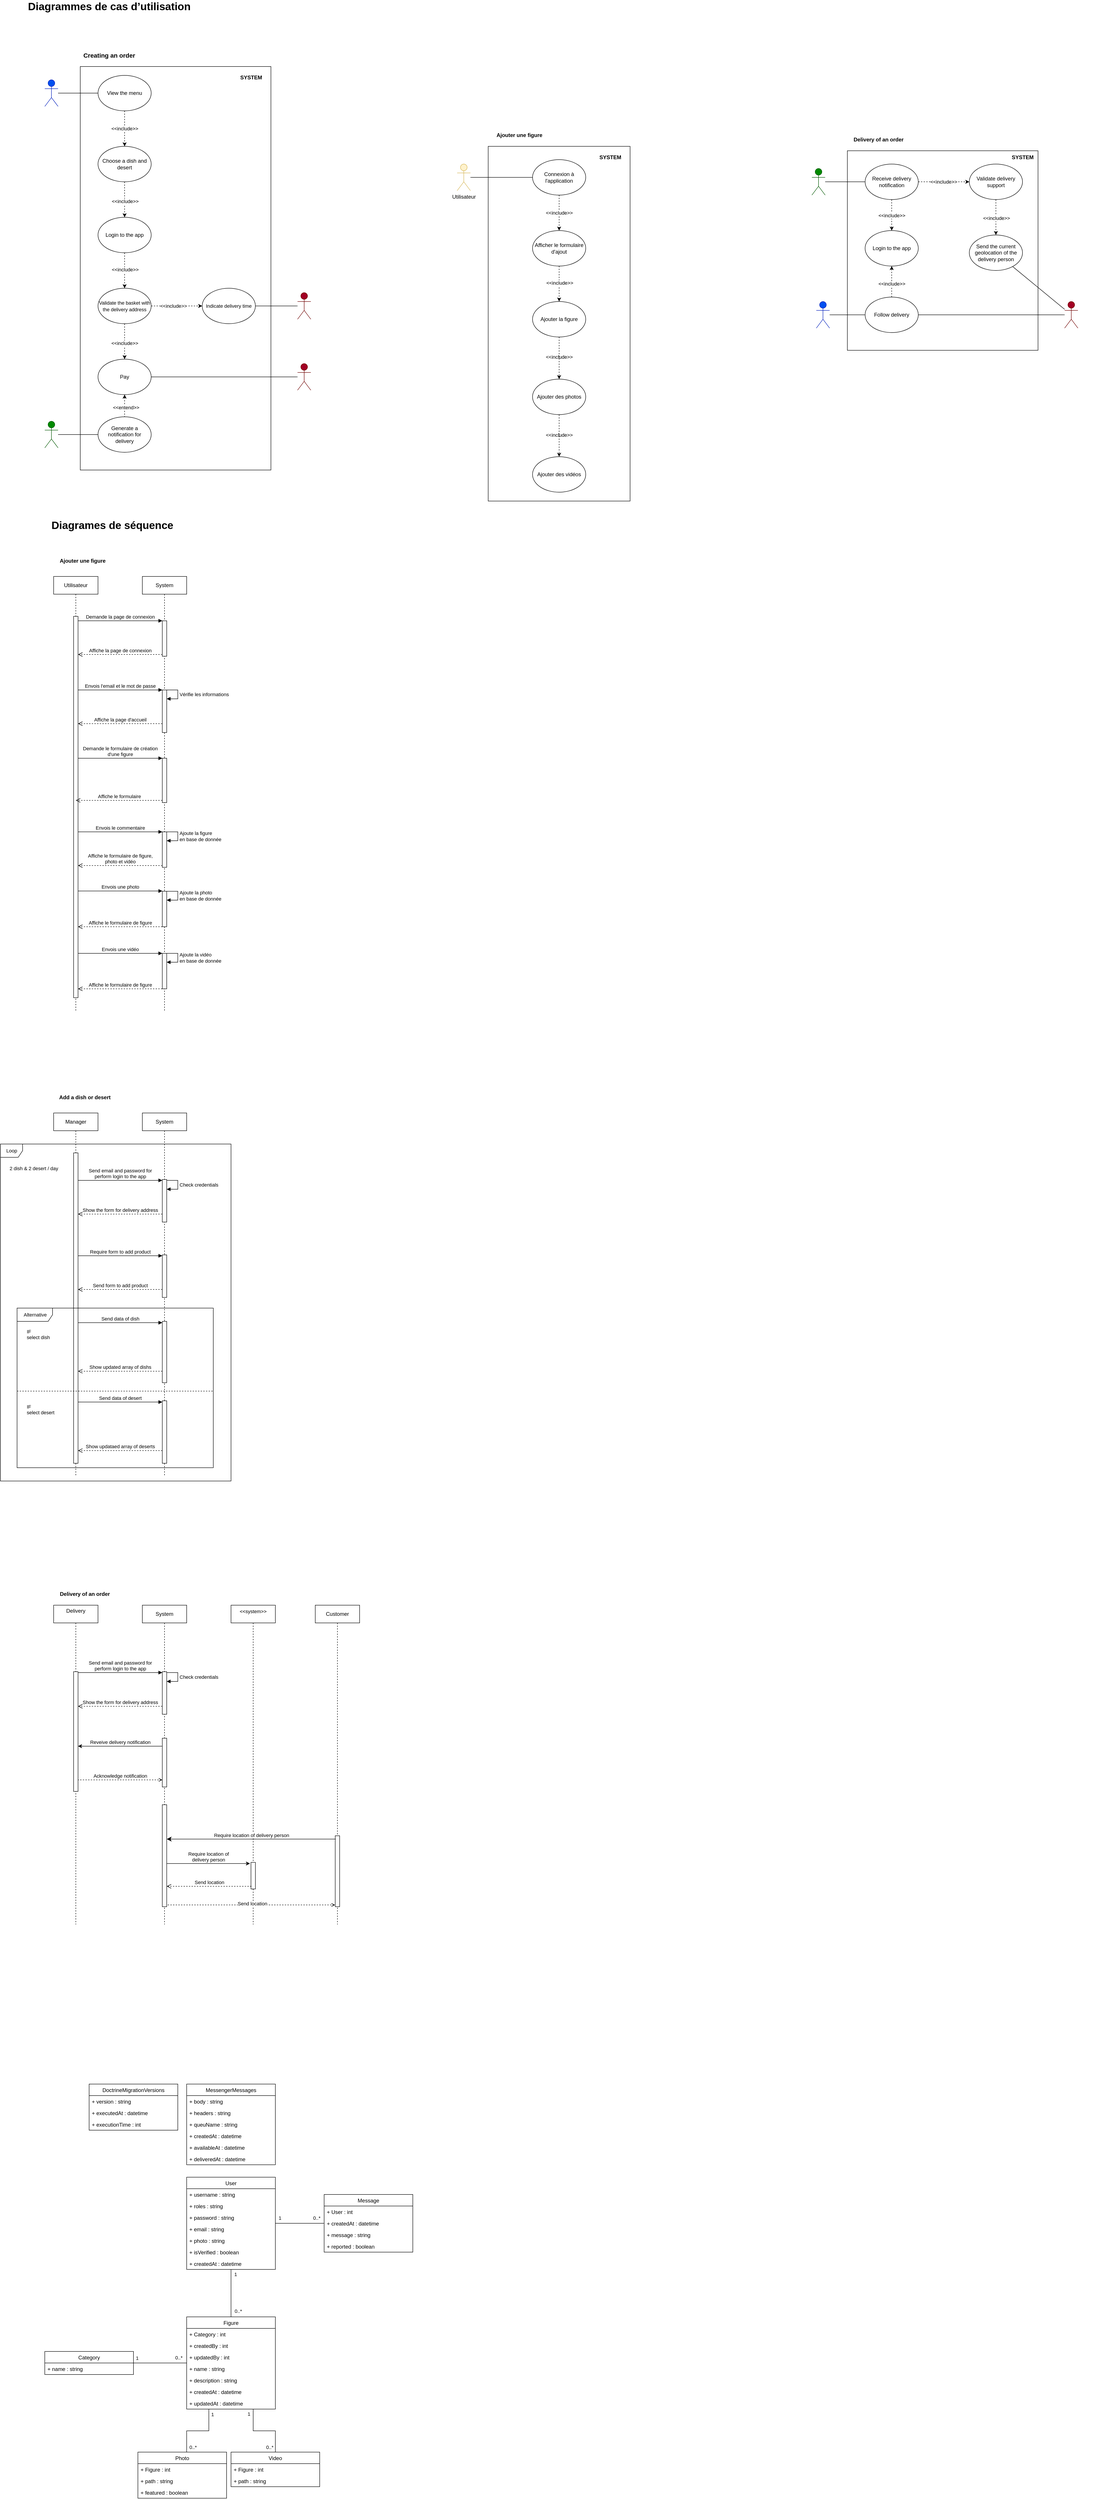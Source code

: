 <mxfile version="24.2.5" type="device">
  <diagram name="Page-1" id="bJd8FTKVX0h3mC1MRTGj">
    <mxGraphModel dx="1759" dy="1398" grid="1" gridSize="10" guides="1" tooltips="1" connect="1" arrows="1" fold="1" page="1" pageScale="1" pageWidth="827" pageHeight="1169" math="0" shadow="0">
      <root>
        <mxCell id="0" />
        <mxCell id="1" parent="0" />
        <mxCell id="SNnkozk0476fBdrd7aOH-89" value="" style="whiteSpace=wrap;html=1;" parent="1" vertex="1">
          <mxGeometry x="1870" y="400" width="430" height="450" as="geometry" />
        </mxCell>
        <mxCell id="SNnkozk0476fBdrd7aOH-65" value="" style="whiteSpace=wrap;html=1;" parent="1" vertex="1">
          <mxGeometry x="1060" y="390" width="320" height="800" as="geometry" />
        </mxCell>
        <mxCell id="SNnkozk0476fBdrd7aOH-47" value="" style="whiteSpace=wrap;html=1;" parent="1" vertex="1">
          <mxGeometry x="140" y="210" width="430" height="910" as="geometry" />
        </mxCell>
        <mxCell id="SNnkozk0476fBdrd7aOH-2" value="&lt;font style=&quot;font-size: 24px;&quot;&gt;&lt;b&gt;Diagrammes de cas d’utilisation&lt;/b&gt;&lt;/font&gt;" style="text;html=1;strokeColor=none;fillColor=none;align=center;verticalAlign=middle;whiteSpace=wrap;rounded=0;" parent="1" vertex="1">
          <mxGeometry x="12.5" y="60" width="385" height="30" as="geometry" />
        </mxCell>
        <mxCell id="SNnkozk0476fBdrd7aOH-4" value="&lt;b&gt;&lt;font style=&quot;font-size: 14px;&quot;&gt;Creating an order&lt;/font&gt;&lt;/b&gt;" style="text;html=1;align=center;verticalAlign=middle;resizable=0;points=[];autosize=1;strokeColor=none;fillColor=none;" parent="1" vertex="1">
          <mxGeometry x="135" y="170" width="140" height="30" as="geometry" />
        </mxCell>
        <mxCell id="SNnkozk0476fBdrd7aOH-7" value="&lt;b&gt;Ajouter une figure&lt;/b&gt;" style="text;html=1;align=center;verticalAlign=middle;resizable=0;points=[];autosize=1;strokeColor=none;fillColor=none;" parent="1" vertex="1">
          <mxGeometry x="1065" y="350" width="130" height="30" as="geometry" />
        </mxCell>
        <mxCell id="SNnkozk0476fBdrd7aOH-8" value="&lt;div&gt;&lt;b&gt;Delivery of an order&lt;/b&gt;&lt;/div&gt;" style="text;html=1;align=center;verticalAlign=middle;resizable=0;points=[];autosize=1;strokeColor=none;fillColor=none;" parent="1" vertex="1">
          <mxGeometry x="1870" y="360" width="140" height="30" as="geometry" />
        </mxCell>
        <mxCell id="SNnkozk0476fBdrd7aOH-18" style="rounded=0;orthogonalLoop=1;jettySize=auto;html=1;endArrow=none;endFill=0;" parent="1" source="SNnkozk0476fBdrd7aOH-12" target="SNnkozk0476fBdrd7aOH-17" edge="1">
          <mxGeometry relative="1" as="geometry" />
        </mxCell>
        <mxCell id="SNnkozk0476fBdrd7aOH-12" value="User" style="shape=umlActor;verticalLabelPosition=bottom;verticalAlign=top;html=1;fillColor=#0050ef;fontColor=#ffffff;strokeColor=#001DBC;" parent="1" vertex="1">
          <mxGeometry x="60" y="240" width="30" height="60" as="geometry" />
        </mxCell>
        <mxCell id="SNnkozk0476fBdrd7aOH-21" value="" style="edgeStyle=orthogonalEdgeStyle;rounded=0;orthogonalLoop=1;jettySize=auto;html=1;dashed=1;" parent="1" source="SNnkozk0476fBdrd7aOH-17" target="SNnkozk0476fBdrd7aOH-20" edge="1">
          <mxGeometry relative="1" as="geometry" />
        </mxCell>
        <mxCell id="SNnkozk0476fBdrd7aOH-32" value="&amp;lt;&amp;lt;include&amp;gt;&amp;gt;" style="edgeLabel;html=1;align=center;verticalAlign=middle;resizable=0;points=[];" parent="SNnkozk0476fBdrd7aOH-21" vertex="1" connectable="0">
          <mxGeometry x="0.265" y="1" relative="1" as="geometry">
            <mxPoint x="-1" y="-11" as="offset" />
          </mxGeometry>
        </mxCell>
        <mxCell id="SNnkozk0476fBdrd7aOH-17" value="View the menu" style="ellipse;whiteSpace=wrap;html=1;" parent="1" vertex="1">
          <mxGeometry x="180" y="230" width="120" height="80" as="geometry" />
        </mxCell>
        <mxCell id="SNnkozk0476fBdrd7aOH-23" value="" style="edgeStyle=orthogonalEdgeStyle;rounded=0;orthogonalLoop=1;jettySize=auto;html=1;dashed=1;" parent="1" source="SNnkozk0476fBdrd7aOH-20" target="SNnkozk0476fBdrd7aOH-22" edge="1">
          <mxGeometry relative="1" as="geometry" />
        </mxCell>
        <mxCell id="SNnkozk0476fBdrd7aOH-33" value="&amp;lt;&amp;lt;include&amp;gt;&amp;gt;" style="edgeLabel;html=1;align=center;verticalAlign=middle;resizable=0;points=[];" parent="SNnkozk0476fBdrd7aOH-23" vertex="1" connectable="0">
          <mxGeometry x="-0.149" y="1" relative="1" as="geometry">
            <mxPoint y="10" as="offset" />
          </mxGeometry>
        </mxCell>
        <mxCell id="SNnkozk0476fBdrd7aOH-20" value="Choose a dish and desert" style="ellipse;whiteSpace=wrap;html=1;" parent="1" vertex="1">
          <mxGeometry x="180" y="390" width="120" height="80" as="geometry" />
        </mxCell>
        <mxCell id="SNnkozk0476fBdrd7aOH-25" value="" style="edgeStyle=orthogonalEdgeStyle;rounded=0;orthogonalLoop=1;jettySize=auto;html=1;dashed=1;" parent="1" source="SNnkozk0476fBdrd7aOH-22" target="SNnkozk0476fBdrd7aOH-24" edge="1">
          <mxGeometry relative="1" as="geometry" />
        </mxCell>
        <mxCell id="SNnkozk0476fBdrd7aOH-34" value="&amp;lt;&amp;lt;include&amp;gt;&amp;gt;" style="edgeLabel;html=1;align=center;verticalAlign=middle;resizable=0;points=[];" parent="SNnkozk0476fBdrd7aOH-25" vertex="1" connectable="0">
          <mxGeometry x="-0.063" y="1" relative="1" as="geometry">
            <mxPoint as="offset" />
          </mxGeometry>
        </mxCell>
        <mxCell id="SNnkozk0476fBdrd7aOH-22" value="Login to the app" style="ellipse;whiteSpace=wrap;html=1;" parent="1" vertex="1">
          <mxGeometry x="180" y="550" width="120" height="80" as="geometry" />
        </mxCell>
        <mxCell id="SNnkozk0476fBdrd7aOH-27" value="" style="edgeStyle=orthogonalEdgeStyle;rounded=0;orthogonalLoop=1;jettySize=auto;html=1;dashed=1;" parent="1" source="SNnkozk0476fBdrd7aOH-24" target="SNnkozk0476fBdrd7aOH-26" edge="1">
          <mxGeometry relative="1" as="geometry" />
        </mxCell>
        <mxCell id="SNnkozk0476fBdrd7aOH-35" value="&amp;lt;&amp;lt;include&amp;gt;&amp;gt;" style="edgeLabel;html=1;align=center;verticalAlign=middle;resizable=0;points=[];" parent="SNnkozk0476fBdrd7aOH-27" vertex="1" connectable="0">
          <mxGeometry x="0.092" relative="1" as="geometry">
            <mxPoint as="offset" />
          </mxGeometry>
        </mxCell>
        <mxCell id="SNnkozk0476fBdrd7aOH-39" value="" style="rounded=0;orthogonalLoop=1;jettySize=auto;html=1;dashed=1;" parent="1" source="SNnkozk0476fBdrd7aOH-24" target="SNnkozk0476fBdrd7aOH-38" edge="1">
          <mxGeometry relative="1" as="geometry" />
        </mxCell>
        <mxCell id="SNnkozk0476fBdrd7aOH-41" value="&amp;lt;&amp;lt;include&amp;gt;&amp;gt;" style="edgeLabel;html=1;align=center;verticalAlign=middle;resizable=0;points=[];" parent="SNnkozk0476fBdrd7aOH-39" vertex="1" connectable="0">
          <mxGeometry x="0.357" relative="1" as="geometry">
            <mxPoint x="-28" as="offset" />
          </mxGeometry>
        </mxCell>
        <mxCell id="SNnkozk0476fBdrd7aOH-24" value="&lt;font style=&quot;font-size: 11px;&quot;&gt;Validate the basket with the delivery address&lt;/font&gt;" style="ellipse;whiteSpace=wrap;html=1;" parent="1" vertex="1">
          <mxGeometry x="180" y="710" width="120" height="80" as="geometry" />
        </mxCell>
        <mxCell id="SNnkozk0476fBdrd7aOH-30" value="" style="rounded=0;orthogonalLoop=1;jettySize=auto;html=1;edgeStyle=orthogonalEdgeStyle;startArrow=classic;startFill=1;endArrow=none;endFill=0;dashed=1;" parent="1" source="SNnkozk0476fBdrd7aOH-26" target="SNnkozk0476fBdrd7aOH-29" edge="1">
          <mxGeometry relative="1" as="geometry" />
        </mxCell>
        <mxCell id="SNnkozk0476fBdrd7aOH-36" value="&amp;lt;&amp;lt;entend&amp;gt;&amp;gt;" style="edgeLabel;html=1;align=center;verticalAlign=middle;resizable=0;points=[];" parent="SNnkozk0476fBdrd7aOH-30" vertex="1" connectable="0">
          <mxGeometry x="0.141" y="3" relative="1" as="geometry">
            <mxPoint as="offset" />
          </mxGeometry>
        </mxCell>
        <mxCell id="SNnkozk0476fBdrd7aOH-26" value="Pay" style="ellipse;whiteSpace=wrap;html=1;" parent="1" vertex="1">
          <mxGeometry x="180" y="870" width="120" height="80" as="geometry" />
        </mxCell>
        <mxCell id="SNnkozk0476fBdrd7aOH-28" value="Delivery&lt;br&gt;person" style="shape=umlActor;verticalLabelPosition=bottom;verticalAlign=top;html=1;fillColor=#008a00;fontColor=#ffffff;strokeColor=#005700;" parent="1" vertex="1">
          <mxGeometry x="60" y="1010" width="30" height="60" as="geometry" />
        </mxCell>
        <mxCell id="SNnkozk0476fBdrd7aOH-49" style="edgeStyle=orthogonalEdgeStyle;rounded=0;orthogonalLoop=1;jettySize=auto;html=1;startArrow=none;startFill=0;endArrow=none;endFill=0;" parent="1" source="SNnkozk0476fBdrd7aOH-29" target="SNnkozk0476fBdrd7aOH-28" edge="1">
          <mxGeometry relative="1" as="geometry" />
        </mxCell>
        <mxCell id="SNnkozk0476fBdrd7aOH-29" value="Generate a notification for delivery" style="ellipse;whiteSpace=wrap;html=1;" parent="1" vertex="1">
          <mxGeometry x="180" y="1000" width="120" height="80" as="geometry" />
        </mxCell>
        <mxCell id="SNnkozk0476fBdrd7aOH-37" value="&amp;lt;&amp;lt;system&amp;gt;&amp;gt;&lt;br&gt;&lt;div&gt;Geolocation system&lt;/div&gt;" style="shape=umlActor;verticalLabelPosition=bottom;verticalAlign=top;html=1;fillColor=#a20025;fontColor=#ffffff;strokeColor=#6F0000;" parent="1" vertex="1">
          <mxGeometry x="630" y="720" width="30" height="60" as="geometry" />
        </mxCell>
        <mxCell id="SNnkozk0476fBdrd7aOH-40" style="edgeStyle=orthogonalEdgeStyle;rounded=0;orthogonalLoop=1;jettySize=auto;html=1;endArrow=none;endFill=0;" parent="1" source="SNnkozk0476fBdrd7aOH-38" target="SNnkozk0476fBdrd7aOH-37" edge="1">
          <mxGeometry relative="1" as="geometry" />
        </mxCell>
        <mxCell id="SNnkozk0476fBdrd7aOH-38" value="&lt;font style=&quot;font-size: 11px;&quot;&gt;Indicate delivery time&lt;/font&gt;" style="ellipse;whiteSpace=wrap;html=1;" parent="1" vertex="1">
          <mxGeometry x="415" y="710" width="120" height="80" as="geometry" />
        </mxCell>
        <mxCell id="SNnkozk0476fBdrd7aOH-46" style="edgeStyle=orthogonalEdgeStyle;rounded=0;orthogonalLoop=1;jettySize=auto;html=1;endArrow=none;endFill=0;" parent="1" source="SNnkozk0476fBdrd7aOH-43" target="SNnkozk0476fBdrd7aOH-26" edge="1">
          <mxGeometry relative="1" as="geometry" />
        </mxCell>
        <mxCell id="SNnkozk0476fBdrd7aOH-43" value="&amp;lt;&amp;lt;system&amp;gt;&amp;gt;&lt;br&gt;Payment partner" style="shape=umlActor;verticalLabelPosition=bottom;verticalAlign=top;html=1;fillColor=#a20025;fontColor=#ffffff;strokeColor=#6F0000;" parent="1" vertex="1">
          <mxGeometry x="630" y="880" width="30" height="60" as="geometry" />
        </mxCell>
        <mxCell id="SNnkozk0476fBdrd7aOH-48" value="&lt;b&gt;SYSTEM&lt;/b&gt;" style="text;html=1;align=center;verticalAlign=middle;resizable=0;points=[];autosize=1;strokeColor=none;fillColor=none;" parent="1" vertex="1">
          <mxGeometry x="490" y="220" width="70" height="30" as="geometry" />
        </mxCell>
        <mxCell id="SNnkozk0476fBdrd7aOH-53" style="edgeStyle=orthogonalEdgeStyle;rounded=0;orthogonalLoop=1;jettySize=auto;html=1;endArrow=none;endFill=0;" parent="1" source="SNnkozk0476fBdrd7aOH-50" target="SNnkozk0476fBdrd7aOH-52" edge="1">
          <mxGeometry relative="1" as="geometry" />
        </mxCell>
        <mxCell id="SNnkozk0476fBdrd7aOH-50" value="Utilisateur" style="shape=umlActor;verticalLabelPosition=bottom;verticalAlign=top;html=1;fillColor=#fff2cc;strokeColor=#d6b656;" parent="1" vertex="1">
          <mxGeometry x="990" y="430" width="30" height="60" as="geometry" />
        </mxCell>
        <mxCell id="SNnkozk0476fBdrd7aOH-55" value="" style="edgeStyle=orthogonalEdgeStyle;rounded=0;orthogonalLoop=1;jettySize=auto;html=1;dashed=1;" parent="1" source="SNnkozk0476fBdrd7aOH-52" target="SNnkozk0476fBdrd7aOH-54" edge="1">
          <mxGeometry relative="1" as="geometry" />
        </mxCell>
        <mxCell id="SNnkozk0476fBdrd7aOH-56" value="&amp;lt;&amp;lt;include&amp;gt;&amp;gt;" style="edgeLabel;html=1;align=center;verticalAlign=middle;resizable=0;points=[];" parent="SNnkozk0476fBdrd7aOH-55" vertex="1" connectable="0">
          <mxGeometry x="0.345" y="-2" relative="1" as="geometry">
            <mxPoint x="2" y="-14" as="offset" />
          </mxGeometry>
        </mxCell>
        <mxCell id="SNnkozk0476fBdrd7aOH-52" value="Connexion à l&#39;application" style="ellipse;whiteSpace=wrap;html=1;" parent="1" vertex="1">
          <mxGeometry x="1160" y="420" width="120" height="80" as="geometry" />
        </mxCell>
        <mxCell id="SNnkozk0476fBdrd7aOH-58" value="" style="edgeStyle=orthogonalEdgeStyle;rounded=0;orthogonalLoop=1;jettySize=auto;html=1;dashed=1;startArrow=none;startFill=0;endArrow=classic;endFill=1;" parent="1" source="SNnkozk0476fBdrd7aOH-54" target="SNnkozk0476fBdrd7aOH-57" edge="1">
          <mxGeometry relative="1" as="geometry" />
        </mxCell>
        <mxCell id="SNnkozk0476fBdrd7aOH-64" value="&amp;lt;&amp;lt;include&amp;gt;&amp;gt;" style="edgeLabel;html=1;align=center;verticalAlign=middle;resizable=0;points=[];" parent="SNnkozk0476fBdrd7aOH-58" vertex="1" connectable="0">
          <mxGeometry x="0.385" y="-2" relative="1" as="geometry">
            <mxPoint x="3" y="-18" as="offset" />
          </mxGeometry>
        </mxCell>
        <mxCell id="ssrvzAzmTKPQs7hIXx47-75" value="&amp;lt;&amp;lt;include&amp;gt;&amp;gt;" style="edgeLabel;html=1;align=center;verticalAlign=middle;resizable=0;points=[];" vertex="1" connectable="0" parent="SNnkozk0476fBdrd7aOH-58">
          <mxGeometry x="0.385" y="-2" relative="1" as="geometry">
            <mxPoint x="2" y="149" as="offset" />
          </mxGeometry>
        </mxCell>
        <mxCell id="ssrvzAzmTKPQs7hIXx47-76" value="&amp;lt;&amp;lt;include&amp;gt;&amp;gt;" style="edgeLabel;html=1;align=center;verticalAlign=middle;resizable=0;points=[];" vertex="1" connectable="0" parent="SNnkozk0476fBdrd7aOH-58">
          <mxGeometry x="0.385" y="-2" relative="1" as="geometry">
            <mxPoint x="2" y="325" as="offset" />
          </mxGeometry>
        </mxCell>
        <mxCell id="SNnkozk0476fBdrd7aOH-54" value="Afficher le formulaire&lt;br&gt;d&#39;ajout" style="ellipse;whiteSpace=wrap;html=1;" parent="1" vertex="1">
          <mxGeometry x="1160" y="580" width="120" height="80" as="geometry" />
        </mxCell>
        <mxCell id="ssrvzAzmTKPQs7hIXx47-72" style="edgeStyle=orthogonalEdgeStyle;rounded=0;orthogonalLoop=1;jettySize=auto;html=1;dashed=1;" edge="1" parent="1" source="SNnkozk0476fBdrd7aOH-57" target="ssrvzAzmTKPQs7hIXx47-71">
          <mxGeometry relative="1" as="geometry" />
        </mxCell>
        <mxCell id="SNnkozk0476fBdrd7aOH-57" value="Ajouter la figure" style="ellipse;whiteSpace=wrap;html=1;" parent="1" vertex="1">
          <mxGeometry x="1160" y="740" width="120" height="80" as="geometry" />
        </mxCell>
        <mxCell id="SNnkozk0476fBdrd7aOH-66" value="&lt;b&gt;SYSTEM&lt;/b&gt;" style="text;html=1;align=center;verticalAlign=middle;resizable=0;points=[];autosize=1;strokeColor=none;fillColor=none;" parent="1" vertex="1">
          <mxGeometry x="1300" y="400" width="70" height="30" as="geometry" />
        </mxCell>
        <mxCell id="SNnkozk0476fBdrd7aOH-72" style="edgeStyle=orthogonalEdgeStyle;rounded=0;orthogonalLoop=1;jettySize=auto;html=1;endArrow=none;endFill=0;" parent="1" source="SNnkozk0476fBdrd7aOH-67" target="SNnkozk0476fBdrd7aOH-71" edge="1">
          <mxGeometry relative="1" as="geometry" />
        </mxCell>
        <mxCell id="SNnkozk0476fBdrd7aOH-67" value="Delivery&lt;br&gt;person" style="shape=umlActor;verticalLabelPosition=bottom;verticalAlign=top;html=1;fillColor=#008a00;fontColor=#ffffff;strokeColor=#005700;" parent="1" vertex="1">
          <mxGeometry x="1790" y="440" width="30" height="60" as="geometry" />
        </mxCell>
        <mxCell id="SNnkozk0476fBdrd7aOH-77" style="edgeStyle=orthogonalEdgeStyle;rounded=0;orthogonalLoop=1;jettySize=auto;html=1;endArrow=none;endFill=0;" parent="1" source="SNnkozk0476fBdrd7aOH-68" target="SNnkozk0476fBdrd7aOH-80" edge="1">
          <mxGeometry relative="1" as="geometry" />
        </mxCell>
        <mxCell id="SNnkozk0476fBdrd7aOH-68" value="Customer" style="shape=umlActor;verticalLabelPosition=bottom;verticalAlign=top;html=1;fillColor=#0050ef;fontColor=#ffffff;strokeColor=#001DBC;" parent="1" vertex="1">
          <mxGeometry x="1800" y="740" width="30" height="60" as="geometry" />
        </mxCell>
        <mxCell id="SNnkozk0476fBdrd7aOH-83" style="edgeStyle=orthogonalEdgeStyle;rounded=0;orthogonalLoop=1;jettySize=auto;html=1;endArrow=none;endFill=0;" parent="1" source="SNnkozk0476fBdrd7aOH-69" target="SNnkozk0476fBdrd7aOH-80" edge="1">
          <mxGeometry relative="1" as="geometry" />
        </mxCell>
        <mxCell id="SNnkozk0476fBdrd7aOH-87" style="rounded=0;orthogonalLoop=1;jettySize=auto;html=1;endArrow=none;endFill=0;" parent="1" source="SNnkozk0476fBdrd7aOH-69" target="SNnkozk0476fBdrd7aOH-84" edge="1">
          <mxGeometry relative="1" as="geometry" />
        </mxCell>
        <mxCell id="SNnkozk0476fBdrd7aOH-69" value="&amp;lt;&amp;lt;system&amp;gt;&amp;gt;&lt;br&gt;&lt;div&gt;Geolocation system&lt;/div&gt;" style="shape=umlActor;verticalLabelPosition=bottom;verticalAlign=top;html=1;fillColor=#a20025;fontColor=#ffffff;strokeColor=#6F0000;" parent="1" vertex="1">
          <mxGeometry x="2360" y="740" width="30" height="60" as="geometry" />
        </mxCell>
        <mxCell id="SNnkozk0476fBdrd7aOH-74" value="" style="edgeStyle=orthogonalEdgeStyle;rounded=0;orthogonalLoop=1;jettySize=auto;html=1;dashed=1;" parent="1" source="SNnkozk0476fBdrd7aOH-71" target="SNnkozk0476fBdrd7aOH-73" edge="1">
          <mxGeometry relative="1" as="geometry" />
        </mxCell>
        <mxCell id="SNnkozk0476fBdrd7aOH-75" value="&amp;lt;&amp;lt;include&amp;gt;&amp;gt;" style="edgeLabel;html=1;align=center;verticalAlign=middle;resizable=0;points=[];" parent="SNnkozk0476fBdrd7aOH-74" vertex="1" connectable="0">
          <mxGeometry x="0.26" y="1" relative="1" as="geometry">
            <mxPoint x="-16" y="1" as="offset" />
          </mxGeometry>
        </mxCell>
        <mxCell id="SNnkozk0476fBdrd7aOH-78" style="rounded=0;orthogonalLoop=1;jettySize=auto;html=1;dashed=1;" parent="1" source="SNnkozk0476fBdrd7aOH-71" target="SNnkozk0476fBdrd7aOH-76" edge="1">
          <mxGeometry relative="1" as="geometry" />
        </mxCell>
        <mxCell id="SNnkozk0476fBdrd7aOH-79" value="&amp;lt;&amp;lt;include&amp;gt;&amp;gt;" style="edgeLabel;html=1;align=center;verticalAlign=middle;resizable=0;points=[];" parent="SNnkozk0476fBdrd7aOH-78" vertex="1" connectable="0">
          <mxGeometry x="0.165" y="-3" relative="1" as="geometry">
            <mxPoint x="3" y="-5" as="offset" />
          </mxGeometry>
        </mxCell>
        <mxCell id="SNnkozk0476fBdrd7aOH-71" value="Receive delivery notification" style="ellipse;whiteSpace=wrap;html=1;" parent="1" vertex="1">
          <mxGeometry x="1910" y="430" width="120" height="80" as="geometry" />
        </mxCell>
        <mxCell id="SNnkozk0476fBdrd7aOH-85" value="" style="edgeStyle=orthogonalEdgeStyle;rounded=0;orthogonalLoop=1;jettySize=auto;html=1;dashed=1;" parent="1" source="SNnkozk0476fBdrd7aOH-73" target="SNnkozk0476fBdrd7aOH-84" edge="1">
          <mxGeometry relative="1" as="geometry" />
        </mxCell>
        <mxCell id="SNnkozk0476fBdrd7aOH-88" value="&amp;lt;&amp;lt;include&amp;gt;&amp;gt;" style="edgeLabel;html=1;align=center;verticalAlign=middle;resizable=0;points=[];" parent="SNnkozk0476fBdrd7aOH-85" vertex="1" connectable="0">
          <mxGeometry x="0.05" y="1" relative="1" as="geometry">
            <mxPoint as="offset" />
          </mxGeometry>
        </mxCell>
        <mxCell id="SNnkozk0476fBdrd7aOH-73" value="Validate delivery support" style="ellipse;whiteSpace=wrap;html=1;" parent="1" vertex="1">
          <mxGeometry x="2145" y="430" width="120" height="80" as="geometry" />
        </mxCell>
        <mxCell id="SNnkozk0476fBdrd7aOH-76" value="Login to the app" style="ellipse;whiteSpace=wrap;html=1;" parent="1" vertex="1">
          <mxGeometry x="1910" y="580" width="120" height="80" as="geometry" />
        </mxCell>
        <mxCell id="SNnkozk0476fBdrd7aOH-81" style="rounded=0;orthogonalLoop=1;jettySize=auto;html=1;dashed=1;" parent="1" source="SNnkozk0476fBdrd7aOH-80" target="SNnkozk0476fBdrd7aOH-76" edge="1">
          <mxGeometry relative="1" as="geometry" />
        </mxCell>
        <mxCell id="SNnkozk0476fBdrd7aOH-82" value="&amp;lt;&amp;lt;include&amp;gt;&amp;gt;" style="edgeLabel;html=1;align=center;verticalAlign=middle;resizable=0;points=[];" parent="SNnkozk0476fBdrd7aOH-81" vertex="1" connectable="0">
          <mxGeometry x="-0.289" y="-3" relative="1" as="geometry">
            <mxPoint x="-3" y="-5" as="offset" />
          </mxGeometry>
        </mxCell>
        <mxCell id="SNnkozk0476fBdrd7aOH-80" value="Follow delivery" style="ellipse;whiteSpace=wrap;html=1;" parent="1" vertex="1">
          <mxGeometry x="1910" y="730" width="120" height="80" as="geometry" />
        </mxCell>
        <mxCell id="SNnkozk0476fBdrd7aOH-84" value="Send the current geolocation of the delivery person" style="ellipse;whiteSpace=wrap;html=1;" parent="1" vertex="1">
          <mxGeometry x="2145" y="590" width="120" height="80" as="geometry" />
        </mxCell>
        <mxCell id="SNnkozk0476fBdrd7aOH-92" value="&lt;b&gt;SYSTEM&lt;/b&gt;" style="text;html=1;align=center;verticalAlign=middle;resizable=0;points=[];autosize=1;strokeColor=none;fillColor=none;" parent="1" vertex="1">
          <mxGeometry x="2230" y="400" width="70" height="30" as="geometry" />
        </mxCell>
        <mxCell id="SNnkozk0476fBdrd7aOH-110" value="&lt;b&gt;&lt;font style=&quot;font-size: 24px;&quot;&gt;Diagrames de séquence&lt;/font&gt;&lt;/b&gt;" style="text;html=1;strokeColor=none;fillColor=none;align=center;verticalAlign=middle;whiteSpace=wrap;rounded=0;" parent="1" vertex="1">
          <mxGeometry x="20" y="1230" width="385" height="30" as="geometry" />
        </mxCell>
        <mxCell id="M8gHz6OF7IMhwvoP7_Hq-1" value="&lt;b&gt;Ajouter une figure&lt;/b&gt;" style="text;html=1;align=center;verticalAlign=middle;resizable=0;points=[];autosize=1;strokeColor=none;fillColor=none;" parent="1" vertex="1">
          <mxGeometry x="80" y="1310" width="130" height="30" as="geometry" />
        </mxCell>
        <mxCell id="M8gHz6OF7IMhwvoP7_Hq-2" value="Utilisateur" style="shape=umlLifeline;perimeter=lifelinePerimeter;whiteSpace=wrap;html=1;container=1;collapsible=0;recursiveResize=0;outlineConnect=0;" parent="1" vertex="1">
          <mxGeometry x="80" y="1360" width="100" height="980" as="geometry" />
        </mxCell>
        <mxCell id="VpnZPA2ySDscZj6MfDkw-8" value="" style="html=1;points=[];perimeter=orthogonalPerimeter;fontSize=11;" parent="M8gHz6OF7IMhwvoP7_Hq-2" vertex="1">
          <mxGeometry x="45" y="90" width="10" height="860" as="geometry" />
        </mxCell>
        <mxCell id="M8gHz6OF7IMhwvoP7_Hq-3" value="System" style="shape=umlLifeline;perimeter=lifelinePerimeter;whiteSpace=wrap;html=1;container=1;collapsible=0;recursiveResize=0;outlineConnect=0;" parent="1" vertex="1">
          <mxGeometry x="280" y="1360" width="100" height="980" as="geometry" />
        </mxCell>
        <mxCell id="VpnZPA2ySDscZj6MfDkw-9" value="" style="html=1;points=[];perimeter=orthogonalPerimeter;fontSize=11;" parent="M8gHz6OF7IMhwvoP7_Hq-3" vertex="1">
          <mxGeometry x="45" y="100" width="10" height="80" as="geometry" />
        </mxCell>
        <mxCell id="VpnZPA2ySDscZj6MfDkw-22" value="Affiche la page d&#39;accueil" style="html=1;verticalAlign=bottom;endArrow=open;dashed=1;endSize=8;rounded=0;fontSize=11;" parent="M8gHz6OF7IMhwvoP7_Hq-3" source="VpnZPA2ySDscZj6MfDkw-27" edge="1">
          <mxGeometry relative="1" as="geometry">
            <mxPoint x="-145" y="332.0" as="targetPoint" />
            <mxPoint x="45" y="332" as="sourcePoint" />
          </mxGeometry>
        </mxCell>
        <mxCell id="VpnZPA2ySDscZj6MfDkw-23" value="Envois l&#39;email et le mot de passe" style="html=1;verticalAlign=bottom;endArrow=block;rounded=0;fontSize=11;" parent="M8gHz6OF7IMhwvoP7_Hq-3" target="VpnZPA2ySDscZj6MfDkw-27" edge="1">
          <mxGeometry relative="1" as="geometry">
            <mxPoint x="-145" y="256" as="sourcePoint" />
            <mxPoint x="45" y="256" as="targetPoint" />
          </mxGeometry>
        </mxCell>
        <mxCell id="VpnZPA2ySDscZj6MfDkw-27" value="" style="html=1;points=[];perimeter=orthogonalPerimeter;fontSize=11;" parent="M8gHz6OF7IMhwvoP7_Hq-3" vertex="1">
          <mxGeometry x="45" y="256" width="10" height="96" as="geometry" />
        </mxCell>
        <mxCell id="VpnZPA2ySDscZj6MfDkw-30" value="Vérifie les informations" style="edgeStyle=orthogonalEdgeStyle;html=1;align=left;spacingLeft=2;endArrow=block;rounded=0;fontSize=11;" parent="M8gHz6OF7IMhwvoP7_Hq-3" source="VpnZPA2ySDscZj6MfDkw-27" target="VpnZPA2ySDscZj6MfDkw-27" edge="1">
          <mxGeometry relative="1" as="geometry">
            <mxPoint x="85" y="256" as="sourcePoint" />
            <Array as="points">
              <mxPoint x="80" y="256" />
              <mxPoint x="80" y="276" />
            </Array>
            <mxPoint x="90" y="276.0" as="targetPoint" />
          </mxGeometry>
        </mxCell>
        <mxCell id="VpnZPA2ySDscZj6MfDkw-32" value="Demande le formulaire de création&lt;br&gt;d&#39;une figure" style="html=1;verticalAlign=bottom;endArrow=block;entryX=0;entryY=0;rounded=0;fontSize=11;" parent="M8gHz6OF7IMhwvoP7_Hq-3" target="VpnZPA2ySDscZj6MfDkw-33" edge="1">
          <mxGeometry relative="1" as="geometry">
            <mxPoint x="-145" y="410" as="sourcePoint" />
          </mxGeometry>
        </mxCell>
        <mxCell id="VpnZPA2ySDscZj6MfDkw-33" value="" style="html=1;points=[];perimeter=orthogonalPerimeter;fontSize=11;" parent="M8gHz6OF7IMhwvoP7_Hq-3" vertex="1">
          <mxGeometry x="45" y="410" width="10" height="100" as="geometry" />
        </mxCell>
        <mxCell id="VpnZPA2ySDscZj6MfDkw-100" value="Envois le commentaire" style="html=1;verticalAlign=bottom;endArrow=block;entryX=0;entryY=0;rounded=0;fontSize=11;" parent="M8gHz6OF7IMhwvoP7_Hq-3" target="VpnZPA2ySDscZj6MfDkw-102" edge="1">
          <mxGeometry relative="1" as="geometry">
            <mxPoint x="-145" y="576" as="sourcePoint" />
            <mxPoint as="offset" />
          </mxGeometry>
        </mxCell>
        <mxCell id="VpnZPA2ySDscZj6MfDkw-101" value="Affiche le formulaire de figure,&lt;br&gt;photo et vidéo" style="html=1;verticalAlign=bottom;endArrow=open;dashed=1;endSize=8;exitX=0;exitY=0.95;rounded=0;fontSize=11;" parent="M8gHz6OF7IMhwvoP7_Hq-3" source="VpnZPA2ySDscZj6MfDkw-102" edge="1">
          <mxGeometry x="-0.002" relative="1" as="geometry">
            <mxPoint x="-145" y="652.0" as="targetPoint" />
            <mxPoint as="offset" />
          </mxGeometry>
        </mxCell>
        <mxCell id="VpnZPA2ySDscZj6MfDkw-102" value="" style="html=1;points=[];perimeter=orthogonalPerimeter;fontSize=11;" parent="M8gHz6OF7IMhwvoP7_Hq-3" vertex="1">
          <mxGeometry x="45" y="576" width="10" height="80" as="geometry" />
        </mxCell>
        <mxCell id="1b7SHwQjB-a3HSirxQ3R-4" value="Ajoute la figure&lt;br&gt;en base de donnée" style="edgeStyle=orthogonalEdgeStyle;html=1;align=left;spacingLeft=2;endArrow=block;rounded=0;fontSize=11;" parent="M8gHz6OF7IMhwvoP7_Hq-3" edge="1">
          <mxGeometry relative="1" as="geometry">
            <mxPoint x="55" y="576" as="sourcePoint" />
            <Array as="points">
              <mxPoint x="80" y="576" />
              <mxPoint x="80" y="596" />
            </Array>
            <mxPoint x="55" y="596" as="targetPoint" />
          </mxGeometry>
        </mxCell>
        <mxCell id="ssrvzAzmTKPQs7hIXx47-77" value="" style="html=1;points=[];perimeter=orthogonalPerimeter;fontSize=11;" vertex="1" parent="M8gHz6OF7IMhwvoP7_Hq-3">
          <mxGeometry x="45" y="710" width="10" height="80" as="geometry" />
        </mxCell>
        <mxCell id="ssrvzAzmTKPQs7hIXx47-78" value="Ajoute la photo&lt;br&gt;en base de donnée" style="edgeStyle=orthogonalEdgeStyle;html=1;align=left;spacingLeft=2;endArrow=block;rounded=0;fontSize=11;" edge="1" parent="M8gHz6OF7IMhwvoP7_Hq-3">
          <mxGeometry relative="1" as="geometry">
            <mxPoint x="55" y="710" as="sourcePoint" />
            <Array as="points">
              <mxPoint x="80" y="710" />
              <mxPoint x="80" y="730" />
            </Array>
            <mxPoint x="55" y="730" as="targetPoint" />
          </mxGeometry>
        </mxCell>
        <mxCell id="ssrvzAzmTKPQs7hIXx47-83" value="" style="html=1;points=[];perimeter=orthogonalPerimeter;fontSize=11;" vertex="1" parent="M8gHz6OF7IMhwvoP7_Hq-3">
          <mxGeometry x="45" y="850" width="10" height="80" as="geometry" />
        </mxCell>
        <mxCell id="ssrvzAzmTKPQs7hIXx47-84" value="Ajoute la vidéo&lt;br&gt;en base de donnée" style="edgeStyle=orthogonalEdgeStyle;html=1;align=left;spacingLeft=2;endArrow=block;rounded=0;fontSize=11;" edge="1" parent="M8gHz6OF7IMhwvoP7_Hq-3">
          <mxGeometry relative="1" as="geometry">
            <mxPoint x="55" y="850" as="sourcePoint" />
            <Array as="points">
              <mxPoint x="80" y="850" />
              <mxPoint x="80" y="870" />
            </Array>
            <mxPoint x="55" y="870" as="targetPoint" />
          </mxGeometry>
        </mxCell>
        <mxCell id="VpnZPA2ySDscZj6MfDkw-10" value="Demande la page de connexion" style="html=1;verticalAlign=bottom;endArrow=block;entryX=0;entryY=0;rounded=0;fontSize=11;" parent="1" source="VpnZPA2ySDscZj6MfDkw-8" target="VpnZPA2ySDscZj6MfDkw-9" edge="1">
          <mxGeometry relative="1" as="geometry">
            <mxPoint x="230" y="1480" as="sourcePoint" />
          </mxGeometry>
        </mxCell>
        <mxCell id="VpnZPA2ySDscZj6MfDkw-11" value="Affiche la page de connexion" style="html=1;verticalAlign=bottom;endArrow=open;dashed=1;endSize=8;exitX=0;exitY=0.95;rounded=0;fontSize=11;" parent="1" source="VpnZPA2ySDscZj6MfDkw-9" target="VpnZPA2ySDscZj6MfDkw-8" edge="1">
          <mxGeometry relative="1" as="geometry">
            <mxPoint x="230" y="1556" as="targetPoint" />
          </mxGeometry>
        </mxCell>
        <mxCell id="VpnZPA2ySDscZj6MfDkw-31" value="Affiche le formulaire" style="html=1;verticalAlign=bottom;endArrow=open;dashed=1;endSize=8;exitX=0;exitY=0.95;rounded=0;fontSize=11;" parent="1" source="VpnZPA2ySDscZj6MfDkw-33" target="M8gHz6OF7IMhwvoP7_Hq-2" edge="1">
          <mxGeometry x="0.002" relative="1" as="geometry">
            <mxPoint x="135" y="1922.0" as="targetPoint" />
            <mxPoint as="offset" />
          </mxGeometry>
        </mxCell>
        <mxCell id="VpnZPA2ySDscZj6MfDkw-115" value="&lt;b&gt;Add a dish or desert&lt;/b&gt;" style="text;html=1;align=center;verticalAlign=middle;resizable=0;points=[];autosize=1;strokeColor=none;fillColor=none;" parent="1" vertex="1">
          <mxGeometry x="80" y="2520" width="140" height="30" as="geometry" />
        </mxCell>
        <mxCell id="VpnZPA2ySDscZj6MfDkw-117" value="Manager" style="shape=umlLifeline;perimeter=lifelinePerimeter;whiteSpace=wrap;html=1;container=1;collapsible=0;recursiveResize=0;outlineConnect=0;" parent="1" vertex="1">
          <mxGeometry x="80" y="2570" width="100" height="820" as="geometry" />
        </mxCell>
        <mxCell id="VpnZPA2ySDscZj6MfDkw-118" value="" style="html=1;points=[];perimeter=orthogonalPerimeter;fontSize=11;" parent="VpnZPA2ySDscZj6MfDkw-117" vertex="1">
          <mxGeometry x="45" y="90" width="10" height="700" as="geometry" />
        </mxCell>
        <mxCell id="VpnZPA2ySDscZj6MfDkw-119" value="System" style="shape=umlLifeline;perimeter=lifelinePerimeter;whiteSpace=wrap;html=1;container=1;collapsible=0;recursiveResize=0;outlineConnect=0;" parent="1" vertex="1">
          <mxGeometry x="280" y="2570" width="100" height="820" as="geometry" />
        </mxCell>
        <mxCell id="VpnZPA2ySDscZj6MfDkw-124" value="Show the form for delivery address" style="html=1;verticalAlign=bottom;endArrow=open;dashed=1;endSize=8;rounded=0;fontSize=11;" parent="VpnZPA2ySDscZj6MfDkw-119" source="VpnZPA2ySDscZj6MfDkw-126" edge="1">
          <mxGeometry relative="1" as="geometry">
            <mxPoint x="-145" y="228.0" as="targetPoint" />
            <mxPoint x="45" y="228" as="sourcePoint" />
          </mxGeometry>
        </mxCell>
        <mxCell id="VpnZPA2ySDscZj6MfDkw-125" value="Send email and password for&lt;br&gt;perform login to the app" style="html=1;verticalAlign=bottom;endArrow=block;rounded=0;fontSize=11;" parent="VpnZPA2ySDscZj6MfDkw-119" target="VpnZPA2ySDscZj6MfDkw-126" edge="1">
          <mxGeometry relative="1" as="geometry">
            <mxPoint x="-145" y="152" as="sourcePoint" />
            <mxPoint x="45" y="152" as="targetPoint" />
          </mxGeometry>
        </mxCell>
        <mxCell id="VpnZPA2ySDscZj6MfDkw-126" value="" style="html=1;points=[];perimeter=orthogonalPerimeter;fontSize=11;" parent="VpnZPA2ySDscZj6MfDkw-119" vertex="1">
          <mxGeometry x="45" y="150" width="10" height="96" as="geometry" />
        </mxCell>
        <mxCell id="VpnZPA2ySDscZj6MfDkw-127" value="Check credentials" style="edgeStyle=orthogonalEdgeStyle;html=1;align=left;spacingLeft=2;endArrow=block;rounded=0;fontSize=11;" parent="VpnZPA2ySDscZj6MfDkw-119" source="VpnZPA2ySDscZj6MfDkw-126" target="VpnZPA2ySDscZj6MfDkw-126" edge="1">
          <mxGeometry relative="1" as="geometry">
            <mxPoint x="85" y="152" as="sourcePoint" />
            <Array as="points">
              <mxPoint x="80" y="152" />
              <mxPoint x="80" y="172" />
            </Array>
            <mxPoint x="90" y="172.0" as="targetPoint" />
          </mxGeometry>
        </mxCell>
        <mxCell id="VpnZPA2ySDscZj6MfDkw-144" value="Send form to add product" style="html=1;verticalAlign=bottom;endArrow=open;dashed=1;endSize=8;rounded=0;fontSize=11;" parent="VpnZPA2ySDscZj6MfDkw-119" source="VpnZPA2ySDscZj6MfDkw-146" edge="1">
          <mxGeometry relative="1" as="geometry">
            <mxPoint x="-145" y="398.0" as="targetPoint" />
            <mxPoint x="-235" y="-2172" as="sourcePoint" />
          </mxGeometry>
        </mxCell>
        <mxCell id="VpnZPA2ySDscZj6MfDkw-145" value="Require form to add product" style="html=1;verticalAlign=bottom;endArrow=block;rounded=0;fontSize=11;" parent="VpnZPA2ySDscZj6MfDkw-119" target="VpnZPA2ySDscZj6MfDkw-146" edge="1">
          <mxGeometry relative="1" as="geometry">
            <mxPoint x="-145" y="322" as="sourcePoint" />
            <mxPoint x="-235" y="-2248" as="targetPoint" />
          </mxGeometry>
        </mxCell>
        <mxCell id="VpnZPA2ySDscZj6MfDkw-146" value="" style="html=1;points=[];perimeter=orthogonalPerimeter;fontSize=11;" parent="VpnZPA2ySDscZj6MfDkw-119" vertex="1">
          <mxGeometry x="45" y="320" width="10" height="96" as="geometry" />
        </mxCell>
        <mxCell id="VpnZPA2ySDscZj6MfDkw-147" value="Loop" style="shape=umlFrame;tabPosition=left;html=1;boundedLbl=1;labelInHeader=1;width=50;height=30;fontSize=11;" parent="1" vertex="1">
          <mxGeometry x="-40" y="2640" width="520" height="760" as="geometry" />
        </mxCell>
        <mxCell id="VpnZPA2ySDscZj6MfDkw-149" value="Alternative" style="shape=umlFrame;tabWidth=110;tabHeight=30;tabPosition=left;html=1;boundedLbl=1;labelInHeader=1;width=80;height=30;fontSize=11;" parent="1" vertex="1">
          <mxGeometry x="-2.5" y="3010" width="442.5" height="360" as="geometry" />
        </mxCell>
        <mxCell id="VpnZPA2ySDscZj6MfDkw-150" value="IF&#xa;select dish" style="text;fontSize=11;" parent="VpnZPA2ySDscZj6MfDkw-149" vertex="1">
          <mxGeometry width="100" height="20" relative="1" as="geometry">
            <mxPoint x="20" y="40" as="offset" />
          </mxGeometry>
        </mxCell>
        <mxCell id="VpnZPA2ySDscZj6MfDkw-151" value="IF&#xa;select desert" style="line;strokeWidth=1;dashed=1;labelPosition=center;verticalLabelPosition=bottom;align=left;verticalAlign=top;spacingLeft=20;spacingTop=15;fontSize=11;" parent="VpnZPA2ySDscZj6MfDkw-149" vertex="1">
          <mxGeometry y="180" width="442.5" height="14.4" as="geometry" />
        </mxCell>
        <mxCell id="VpnZPA2ySDscZj6MfDkw-155" value="Show updated array of dishs" style="html=1;verticalAlign=bottom;endArrow=open;dashed=1;endSize=8;rounded=0;fontSize=11;" parent="VpnZPA2ySDscZj6MfDkw-149" source="VpnZPA2ySDscZj6MfDkw-157" edge="1">
          <mxGeometry relative="1" as="geometry">
            <mxPoint x="137.5" y="142.319" as="targetPoint" />
            <mxPoint x="-232.5" y="-7259.281" as="sourcePoint" />
          </mxGeometry>
        </mxCell>
        <mxCell id="VpnZPA2ySDscZj6MfDkw-156" value="Send data of dish" style="html=1;verticalAlign=bottom;endArrow=block;rounded=0;fontSize=11;" parent="VpnZPA2ySDscZj6MfDkw-149" target="VpnZPA2ySDscZj6MfDkw-157" edge="1">
          <mxGeometry relative="1" as="geometry">
            <mxPoint x="137.5" y="32.879" as="sourcePoint" />
            <mxPoint x="-232.5" y="-7368.721" as="targetPoint" />
          </mxGeometry>
        </mxCell>
        <mxCell id="VpnZPA2ySDscZj6MfDkw-157" value="" style="html=1;points=[];perimeter=orthogonalPerimeter;fontSize=11;" parent="VpnZPA2ySDscZj6MfDkw-149" vertex="1">
          <mxGeometry x="327.5" y="29.999" width="10" height="138.24" as="geometry" />
        </mxCell>
        <mxCell id="VpnZPA2ySDscZj6MfDkw-158" value="Show updataed array of deserts" style="html=1;verticalAlign=bottom;endArrow=open;dashed=1;endSize=8;rounded=0;fontSize=11;" parent="VpnZPA2ySDscZj6MfDkw-149" source="VpnZPA2ySDscZj6MfDkw-160" edge="1">
          <mxGeometry relative="1" as="geometry">
            <mxPoint x="137.5" y="321.352" as="targetPoint" />
            <mxPoint x="-230" y="-11414.648" as="sourcePoint" />
          </mxGeometry>
        </mxCell>
        <mxCell id="VpnZPA2ySDscZj6MfDkw-159" value="Send data of desert" style="html=1;verticalAlign=bottom;endArrow=block;rounded=0;fontSize=11;" parent="VpnZPA2ySDscZj6MfDkw-149" target="VpnZPA2ySDscZj6MfDkw-160" edge="1">
          <mxGeometry relative="1" as="geometry">
            <mxPoint x="137.5" y="211.912" as="sourcePoint" />
            <mxPoint x="-230" y="-11524.088" as="targetPoint" />
          </mxGeometry>
        </mxCell>
        <mxCell id="VpnZPA2ySDscZj6MfDkw-160" value="" style="html=1;points=[];perimeter=orthogonalPerimeter;fontSize=11;" parent="VpnZPA2ySDscZj6MfDkw-149" vertex="1">
          <mxGeometry x="327.5" y="209.03" width="10" height="140.97" as="geometry" />
        </mxCell>
        <mxCell id="VpnZPA2ySDscZj6MfDkw-161" value="2 dish &amp;amp; 2 desert / day" style="text;html=1;align=center;verticalAlign=middle;resizable=0;points=[];autosize=1;strokeColor=none;fillColor=none;fontSize=11;" parent="1" vertex="1">
          <mxGeometry x="-30" y="2680" width="130" height="30" as="geometry" />
        </mxCell>
        <mxCell id="VpnZPA2ySDscZj6MfDkw-163" value="&lt;div&gt;&lt;b&gt;Delivery of an order&lt;/b&gt;&lt;/div&gt;" style="text;html=1;align=center;verticalAlign=middle;resizable=0;points=[];autosize=1;strokeColor=none;fillColor=none;" parent="1" vertex="1">
          <mxGeometry x="80" y="3640" width="140" height="30" as="geometry" />
        </mxCell>
        <mxCell id="VpnZPA2ySDscZj6MfDkw-164" value="Delivery&lt;br style=&quot;color: rgb(255, 255, 255);&quot;&gt;&lt;span style=&quot;color: rgb(255, 255, 255);&quot;&gt;person&lt;/span&gt;" style="shape=umlLifeline;perimeter=lifelinePerimeter;whiteSpace=wrap;html=1;container=1;collapsible=0;recursiveResize=0;outlineConnect=0;" parent="1" vertex="1">
          <mxGeometry x="80" y="3680" width="100" height="720" as="geometry" />
        </mxCell>
        <mxCell id="VpnZPA2ySDscZj6MfDkw-174" value="" style="html=1;points=[];perimeter=orthogonalPerimeter;fontSize=11;" parent="VpnZPA2ySDscZj6MfDkw-164" vertex="1">
          <mxGeometry x="45" y="150" width="10" height="270" as="geometry" />
        </mxCell>
        <mxCell id="VpnZPA2ySDscZj6MfDkw-166" value="System" style="shape=umlLifeline;perimeter=lifelinePerimeter;whiteSpace=wrap;html=1;container=1;collapsible=0;recursiveResize=0;outlineConnect=0;" parent="1" vertex="1">
          <mxGeometry x="280" y="3680" width="100" height="720" as="geometry" />
        </mxCell>
        <mxCell id="VpnZPA2ySDscZj6MfDkw-167" value="Show the form for delivery address" style="html=1;verticalAlign=bottom;endArrow=open;dashed=1;endSize=8;rounded=0;fontSize=11;" parent="VpnZPA2ySDscZj6MfDkw-166" source="VpnZPA2ySDscZj6MfDkw-169" edge="1">
          <mxGeometry relative="1" as="geometry">
            <mxPoint x="-145" y="228.0" as="targetPoint" />
            <mxPoint x="45" y="228" as="sourcePoint" />
          </mxGeometry>
        </mxCell>
        <mxCell id="VpnZPA2ySDscZj6MfDkw-168" value="Send email and password for&lt;br&gt;perform login to the app" style="html=1;verticalAlign=bottom;endArrow=block;rounded=0;fontSize=11;" parent="VpnZPA2ySDscZj6MfDkw-166" target="VpnZPA2ySDscZj6MfDkw-169" edge="1">
          <mxGeometry relative="1" as="geometry">
            <mxPoint x="-145" y="152" as="sourcePoint" />
            <mxPoint x="45" y="152" as="targetPoint" />
          </mxGeometry>
        </mxCell>
        <mxCell id="VpnZPA2ySDscZj6MfDkw-169" value="" style="html=1;points=[];perimeter=orthogonalPerimeter;fontSize=11;" parent="VpnZPA2ySDscZj6MfDkw-166" vertex="1">
          <mxGeometry x="45" y="150" width="10" height="96" as="geometry" />
        </mxCell>
        <mxCell id="VpnZPA2ySDscZj6MfDkw-170" value="Check credentials" style="edgeStyle=orthogonalEdgeStyle;html=1;align=left;spacingLeft=2;endArrow=block;rounded=0;fontSize=11;" parent="VpnZPA2ySDscZj6MfDkw-166" source="VpnZPA2ySDscZj6MfDkw-169" target="VpnZPA2ySDscZj6MfDkw-169" edge="1">
          <mxGeometry relative="1" as="geometry">
            <mxPoint x="85" y="152" as="sourcePoint" />
            <Array as="points">
              <mxPoint x="80" y="152" />
              <mxPoint x="80" y="172" />
            </Array>
            <mxPoint x="90" y="172.0" as="targetPoint" />
          </mxGeometry>
        </mxCell>
        <mxCell id="VpnZPA2ySDscZj6MfDkw-178" value="Acknowledge&amp;nbsp;notification" style="html=1;verticalAlign=bottom;endArrow=none;dashed=1;endSize=8;rounded=0;fontSize=11;startArrow=open;startFill=0;endFill=0;" parent="VpnZPA2ySDscZj6MfDkw-166" edge="1">
          <mxGeometry relative="1" as="geometry">
            <mxPoint x="-145" y="394" as="targetPoint" />
            <mxPoint x="45" y="394" as="sourcePoint" />
          </mxGeometry>
        </mxCell>
        <mxCell id="VpnZPA2ySDscZj6MfDkw-179" value="Reveive delivery notification" style="html=1;verticalAlign=bottom;endArrow=none;rounded=0;fontSize=11;startArrow=classic;startFill=1;endFill=0;" parent="VpnZPA2ySDscZj6MfDkw-166" edge="1">
          <mxGeometry relative="1" as="geometry">
            <mxPoint x="-145" y="318" as="sourcePoint" />
            <mxPoint x="45" y="318" as="targetPoint" />
          </mxGeometry>
        </mxCell>
        <mxCell id="VpnZPA2ySDscZj6MfDkw-197" value="" style="html=1;points=[];perimeter=orthogonalPerimeter;fontSize=11;" parent="VpnZPA2ySDscZj6MfDkw-166" vertex="1">
          <mxGeometry x="45" y="300" width="10" height="110" as="geometry" />
        </mxCell>
        <mxCell id="VpnZPA2ySDscZj6MfDkw-198" value="" style="html=1;points=[];perimeter=orthogonalPerimeter;fontSize=11;" parent="VpnZPA2ySDscZj6MfDkw-166" vertex="1">
          <mxGeometry x="45" y="450" width="10" height="230" as="geometry" />
        </mxCell>
        <mxCell id="VpnZPA2ySDscZj6MfDkw-181" value="&lt;font style=&quot;font-size: 11px;&quot;&gt;&amp;lt;&amp;lt;system&amp;gt;&amp;gt;&lt;br style=&quot;color: rgb(255, 255, 255);&quot;&gt;&lt;/font&gt;&lt;div style=&quot;color: rgb(255, 255, 255); font-size: 11px;&quot;&gt;&lt;font style=&quot;font-size: 11px;&quot;&gt;Geolocation system&lt;/font&gt;&lt;/div&gt;" style="shape=umlLifeline;perimeter=lifelinePerimeter;whiteSpace=wrap;html=1;container=1;collapsible=0;recursiveResize=0;outlineConnect=0;" parent="1" vertex="1">
          <mxGeometry x="480" y="3680" width="100" height="720" as="geometry" />
        </mxCell>
        <mxCell id="VpnZPA2ySDscZj6MfDkw-191" value="" style="html=1;points=[];perimeter=orthogonalPerimeter;fontSize=11;" parent="VpnZPA2ySDscZj6MfDkw-181" vertex="1">
          <mxGeometry x="45" y="580" width="10" height="60" as="geometry" />
        </mxCell>
        <mxCell id="VpnZPA2ySDscZj6MfDkw-189" value="Require location of&lt;br&gt;delivery person" style="html=1;verticalAlign=bottom;endArrow=classic;rounded=0;fontSize=11;startArrow=none;startFill=0;endFill=1;entryX=-0.233;entryY=0.044;entryDx=0;entryDy=0;entryPerimeter=0;" parent="VpnZPA2ySDscZj6MfDkw-181" target="VpnZPA2ySDscZj6MfDkw-191" edge="1">
          <mxGeometry relative="1" as="geometry">
            <mxPoint x="-145" y="582.64" as="sourcePoint" />
            <mxPoint x="-515" y="-6835" as="targetPoint" />
          </mxGeometry>
        </mxCell>
        <mxCell id="VpnZPA2ySDscZj6MfDkw-190" value="Send location" style="html=1;verticalAlign=bottom;endArrow=open;dashed=1;endSize=8;rounded=0;fontSize=11;startArrow=none;startFill=0;endFill=0;exitX=0.1;exitY=0.9;exitDx=0;exitDy=0;exitPerimeter=0;" parent="VpnZPA2ySDscZj6MfDkw-181" source="VpnZPA2ySDscZj6MfDkw-191" edge="1">
          <mxGeometry relative="1" as="geometry">
            <mxPoint x="-145" y="634" as="targetPoint" />
            <mxPoint x="-515" y="-6759" as="sourcePoint" />
          </mxGeometry>
        </mxCell>
        <mxCell id="VpnZPA2ySDscZj6MfDkw-183" value="Customer" style="shape=umlLifeline;perimeter=lifelinePerimeter;whiteSpace=wrap;html=1;container=1;collapsible=0;recursiveResize=0;outlineConnect=0;" parent="1" vertex="1">
          <mxGeometry x="670" y="3680" width="100" height="720" as="geometry" />
        </mxCell>
        <mxCell id="VpnZPA2ySDscZj6MfDkw-193" value="" style="html=1;points=[];perimeter=orthogonalPerimeter;fontSize=11;" parent="VpnZPA2ySDscZj6MfDkw-183" vertex="1">
          <mxGeometry x="45" y="520" width="10" height="160" as="geometry" />
        </mxCell>
        <mxCell id="VpnZPA2ySDscZj6MfDkw-194" value="Require location of delivery person" style="html=1;verticalAlign=bottom;startArrow=classic;endArrow=none;startSize=8;rounded=0;fontSize=11;startFill=1;endFill=0;entryX=0.1;entryY=0.047;entryDx=0;entryDy=0;entryPerimeter=0;" parent="1" source="VpnZPA2ySDscZj6MfDkw-198" target="VpnZPA2ySDscZj6MfDkw-193" edge="1">
          <mxGeometry relative="1" as="geometry">
            <mxPoint x="325" y="4130" as="sourcePoint" />
          </mxGeometry>
        </mxCell>
        <mxCell id="VpnZPA2ySDscZj6MfDkw-195" value="" style="html=1;verticalAlign=bottom;endArrow=none;dashed=1;endSize=8;rounded=0;fontSize=11;startArrow=open;startFill=0;endFill=0;exitX=-0.05;exitY=0.975;exitDx=0;exitDy=0;exitPerimeter=0;" parent="1" source="VpnZPA2ySDscZj6MfDkw-193" target="VpnZPA2ySDscZj6MfDkw-198" edge="1">
          <mxGeometry relative="1" as="geometry">
            <mxPoint x="700" y="4350" as="sourcePoint" />
            <mxPoint x="620" y="4460" as="targetPoint" />
          </mxGeometry>
        </mxCell>
        <mxCell id="VpnZPA2ySDscZj6MfDkw-196" value="Send location" style="edgeLabel;html=1;align=center;verticalAlign=middle;resizable=0;points=[];fontSize=11;" parent="VpnZPA2ySDscZj6MfDkw-195" vertex="1" connectable="0">
          <mxGeometry x="0.679" y="3" relative="1" as="geometry">
            <mxPoint x="132" y="-6" as="offset" />
          </mxGeometry>
        </mxCell>
        <mxCell id="tbwqUJJ4ZJchZTum-U78-3" value="DoctrineMigrationVersions" style="swimlane;fontStyle=0;childLayout=stackLayout;horizontal=1;startSize=26;fillColor=none;horizontalStack=0;resizeParent=1;resizeParentMax=0;resizeLast=0;collapsible=1;marginBottom=0;" parent="1" vertex="1">
          <mxGeometry x="160" y="4760" width="200" height="104" as="geometry">
            <mxRectangle x="75" y="4520" width="90" height="30" as="alternateBounds" />
          </mxGeometry>
        </mxCell>
        <mxCell id="tbwqUJJ4ZJchZTum-U78-4" value="+ version : string" style="text;strokeColor=none;fillColor=none;align=left;verticalAlign=top;spacingLeft=4;spacingRight=4;overflow=hidden;rotatable=0;points=[[0,0.5],[1,0.5]];portConstraint=eastwest;" parent="tbwqUJJ4ZJchZTum-U78-3" vertex="1">
          <mxGeometry y="26" width="200" height="26" as="geometry" />
        </mxCell>
        <mxCell id="1b7SHwQjB-a3HSirxQ3R-1" value="+ executedAt : datetime" style="text;strokeColor=none;fillColor=none;align=left;verticalAlign=top;spacingLeft=4;spacingRight=4;overflow=hidden;rotatable=0;points=[[0,0.5],[1,0.5]];portConstraint=eastwest;" parent="tbwqUJJ4ZJchZTum-U78-3" vertex="1">
          <mxGeometry y="52" width="200" height="26" as="geometry" />
        </mxCell>
        <mxCell id="ssrvzAzmTKPQs7hIXx47-1" value="+ executionTime : int" style="text;strokeColor=none;fillColor=none;align=left;verticalAlign=top;spacingLeft=4;spacingRight=4;overflow=hidden;rotatable=0;points=[[0,0.5],[1,0.5]];portConstraint=eastwest;" vertex="1" parent="tbwqUJJ4ZJchZTum-U78-3">
          <mxGeometry y="78" width="200" height="26" as="geometry" />
        </mxCell>
        <mxCell id="ssrvzAzmTKPQs7hIXx47-2" value="MessengerMessages" style="swimlane;fontStyle=0;childLayout=stackLayout;horizontal=1;startSize=26;fillColor=none;horizontalStack=0;resizeParent=1;resizeParentMax=0;resizeLast=0;collapsible=1;marginBottom=0;" vertex="1" parent="1">
          <mxGeometry x="380" y="4760" width="200" height="182" as="geometry">
            <mxRectangle x="75" y="4520" width="90" height="30" as="alternateBounds" />
          </mxGeometry>
        </mxCell>
        <mxCell id="ssrvzAzmTKPQs7hIXx47-3" value="+ body : string" style="text;strokeColor=none;fillColor=none;align=left;verticalAlign=top;spacingLeft=4;spacingRight=4;overflow=hidden;rotatable=0;points=[[0,0.5],[1,0.5]];portConstraint=eastwest;" vertex="1" parent="ssrvzAzmTKPQs7hIXx47-2">
          <mxGeometry y="26" width="200" height="26" as="geometry" />
        </mxCell>
        <mxCell id="ssrvzAzmTKPQs7hIXx47-4" value="+ headers : string" style="text;strokeColor=none;fillColor=none;align=left;verticalAlign=top;spacingLeft=4;spacingRight=4;overflow=hidden;rotatable=0;points=[[0,0.5],[1,0.5]];portConstraint=eastwest;" vertex="1" parent="ssrvzAzmTKPQs7hIXx47-2">
          <mxGeometry y="52" width="200" height="26" as="geometry" />
        </mxCell>
        <mxCell id="ssrvzAzmTKPQs7hIXx47-5" value="+ queuName : string" style="text;strokeColor=none;fillColor=none;align=left;verticalAlign=top;spacingLeft=4;spacingRight=4;overflow=hidden;rotatable=0;points=[[0,0.5],[1,0.5]];portConstraint=eastwest;" vertex="1" parent="ssrvzAzmTKPQs7hIXx47-2">
          <mxGeometry y="78" width="200" height="26" as="geometry" />
        </mxCell>
        <mxCell id="ssrvzAzmTKPQs7hIXx47-7" value="+ createdAt : datetime" style="text;strokeColor=none;fillColor=none;align=left;verticalAlign=top;spacingLeft=4;spacingRight=4;overflow=hidden;rotatable=0;points=[[0,0.5],[1,0.5]];portConstraint=eastwest;" vertex="1" parent="ssrvzAzmTKPQs7hIXx47-2">
          <mxGeometry y="104" width="200" height="26" as="geometry" />
        </mxCell>
        <mxCell id="ssrvzAzmTKPQs7hIXx47-8" value="+ availableAt : datetime" style="text;strokeColor=none;fillColor=none;align=left;verticalAlign=top;spacingLeft=4;spacingRight=4;overflow=hidden;rotatable=0;points=[[0,0.5],[1,0.5]];portConstraint=eastwest;" vertex="1" parent="ssrvzAzmTKPQs7hIXx47-2">
          <mxGeometry y="130" width="200" height="26" as="geometry" />
        </mxCell>
        <mxCell id="ssrvzAzmTKPQs7hIXx47-9" value="+ deliveredAt : datetime" style="text;strokeColor=none;fillColor=none;align=left;verticalAlign=top;spacingLeft=4;spacingRight=4;overflow=hidden;rotatable=0;points=[[0,0.5],[1,0.5]];portConstraint=eastwest;" vertex="1" parent="ssrvzAzmTKPQs7hIXx47-2">
          <mxGeometry y="156" width="200" height="26" as="geometry" />
        </mxCell>
        <mxCell id="ssrvzAzmTKPQs7hIXx47-10" value="User" style="swimlane;fontStyle=0;childLayout=stackLayout;horizontal=1;startSize=26;fillColor=none;horizontalStack=0;resizeParent=1;resizeParentMax=0;resizeLast=0;collapsible=1;marginBottom=0;" vertex="1" parent="1">
          <mxGeometry x="380" y="4970" width="200" height="208" as="geometry">
            <mxRectangle x="75" y="4520" width="90" height="30" as="alternateBounds" />
          </mxGeometry>
        </mxCell>
        <mxCell id="ssrvzAzmTKPQs7hIXx47-11" value="+ username : string" style="text;strokeColor=none;fillColor=none;align=left;verticalAlign=top;spacingLeft=4;spacingRight=4;overflow=hidden;rotatable=0;points=[[0,0.5],[1,0.5]];portConstraint=eastwest;" vertex="1" parent="ssrvzAzmTKPQs7hIXx47-10">
          <mxGeometry y="26" width="200" height="26" as="geometry" />
        </mxCell>
        <mxCell id="ssrvzAzmTKPQs7hIXx47-12" value="+ roles : string" style="text;strokeColor=none;fillColor=none;align=left;verticalAlign=top;spacingLeft=4;spacingRight=4;overflow=hidden;rotatable=0;points=[[0,0.5],[1,0.5]];portConstraint=eastwest;" vertex="1" parent="ssrvzAzmTKPQs7hIXx47-10">
          <mxGeometry y="52" width="200" height="26" as="geometry" />
        </mxCell>
        <mxCell id="ssrvzAzmTKPQs7hIXx47-13" value="+ password : string" style="text;strokeColor=none;fillColor=none;align=left;verticalAlign=top;spacingLeft=4;spacingRight=4;overflow=hidden;rotatable=0;points=[[0,0.5],[1,0.5]];portConstraint=eastwest;" vertex="1" parent="ssrvzAzmTKPQs7hIXx47-10">
          <mxGeometry y="78" width="200" height="26" as="geometry" />
        </mxCell>
        <mxCell id="ssrvzAzmTKPQs7hIXx47-14" value="+ email : string" style="text;strokeColor=none;fillColor=none;align=left;verticalAlign=top;spacingLeft=4;spacingRight=4;overflow=hidden;rotatable=0;points=[[0,0.5],[1,0.5]];portConstraint=eastwest;" vertex="1" parent="ssrvzAzmTKPQs7hIXx47-10">
          <mxGeometry y="104" width="200" height="26" as="geometry" />
        </mxCell>
        <mxCell id="ssrvzAzmTKPQs7hIXx47-15" value="+ photo : string" style="text;strokeColor=none;fillColor=none;align=left;verticalAlign=top;spacingLeft=4;spacingRight=4;overflow=hidden;rotatable=0;points=[[0,0.5],[1,0.5]];portConstraint=eastwest;" vertex="1" parent="ssrvzAzmTKPQs7hIXx47-10">
          <mxGeometry y="130" width="200" height="26" as="geometry" />
        </mxCell>
        <mxCell id="ssrvzAzmTKPQs7hIXx47-16" value="+ isVerified : boolean" style="text;strokeColor=none;fillColor=none;align=left;verticalAlign=top;spacingLeft=4;spacingRight=4;overflow=hidden;rotatable=0;points=[[0,0.5],[1,0.5]];portConstraint=eastwest;" vertex="1" parent="ssrvzAzmTKPQs7hIXx47-10">
          <mxGeometry y="156" width="200" height="26" as="geometry" />
        </mxCell>
        <mxCell id="ssrvzAzmTKPQs7hIXx47-17" value="+ createdAt : datetime" style="text;strokeColor=none;fillColor=none;align=left;verticalAlign=top;spacingLeft=4;spacingRight=4;overflow=hidden;rotatable=0;points=[[0,0.5],[1,0.5]];portConstraint=eastwest;" vertex="1" parent="ssrvzAzmTKPQs7hIXx47-10">
          <mxGeometry y="182" width="200" height="26" as="geometry" />
        </mxCell>
        <mxCell id="ssrvzAzmTKPQs7hIXx47-55" style="edgeStyle=orthogonalEdgeStyle;rounded=0;orthogonalLoop=1;jettySize=auto;html=1;endArrow=none;endFill=0;" edge="1" parent="1" source="ssrvzAzmTKPQs7hIXx47-18" target="ssrvzAzmTKPQs7hIXx47-26">
          <mxGeometry relative="1" as="geometry" />
        </mxCell>
        <mxCell id="ssrvzAzmTKPQs7hIXx47-57" value="0..*" style="edgeLabel;html=1;align=center;verticalAlign=middle;resizable=0;points=[];" vertex="1" connectable="0" parent="ssrvzAzmTKPQs7hIXx47-55">
          <mxGeometry x="0.9" relative="1" as="geometry">
            <mxPoint x="-12" y="-12" as="offset" />
          </mxGeometry>
        </mxCell>
        <mxCell id="ssrvzAzmTKPQs7hIXx47-58" value="1" style="edgeLabel;html=1;align=center;verticalAlign=middle;resizable=0;points=[];" vertex="1" connectable="0" parent="ssrvzAzmTKPQs7hIXx47-55">
          <mxGeometry x="-0.806" y="-1" relative="1" as="geometry">
            <mxPoint x="-4" y="-12" as="offset" />
          </mxGeometry>
        </mxCell>
        <mxCell id="ssrvzAzmTKPQs7hIXx47-18" value="Category" style="swimlane;fontStyle=0;childLayout=stackLayout;horizontal=1;startSize=26;fillColor=none;horizontalStack=0;resizeParent=1;resizeParentMax=0;resizeLast=0;collapsible=1;marginBottom=0;" vertex="1" parent="1">
          <mxGeometry x="60" y="5363" width="200" height="52" as="geometry">
            <mxRectangle x="75" y="4520" width="90" height="30" as="alternateBounds" />
          </mxGeometry>
        </mxCell>
        <mxCell id="ssrvzAzmTKPQs7hIXx47-19" value="+ name : string" style="text;strokeColor=none;fillColor=none;align=left;verticalAlign=top;spacingLeft=4;spacingRight=4;overflow=hidden;rotatable=0;points=[[0,0.5],[1,0.5]];portConstraint=eastwest;" vertex="1" parent="ssrvzAzmTKPQs7hIXx47-18">
          <mxGeometry y="26" width="200" height="26" as="geometry" />
        </mxCell>
        <mxCell id="ssrvzAzmTKPQs7hIXx47-62" style="edgeStyle=orthogonalEdgeStyle;rounded=0;orthogonalLoop=1;jettySize=auto;html=1;endArrow=none;endFill=0;" edge="1" parent="1" source="ssrvzAzmTKPQs7hIXx47-26" target="ssrvzAzmTKPQs7hIXx47-10">
          <mxGeometry relative="1" as="geometry" />
        </mxCell>
        <mxCell id="ssrvzAzmTKPQs7hIXx47-63" value="1" style="edgeLabel;html=1;align=center;verticalAlign=middle;resizable=0;points=[];" vertex="1" connectable="0" parent="ssrvzAzmTKPQs7hIXx47-62">
          <mxGeometry x="0.705" y="1" relative="1" as="geometry">
            <mxPoint x="11" y="-5" as="offset" />
          </mxGeometry>
        </mxCell>
        <mxCell id="ssrvzAzmTKPQs7hIXx47-64" value="0..*" style="edgeLabel;html=1;align=center;verticalAlign=middle;resizable=0;points=[];" vertex="1" connectable="0" parent="ssrvzAzmTKPQs7hIXx47-62">
          <mxGeometry x="-0.821" y="1" relative="1" as="geometry">
            <mxPoint x="17" y="-4" as="offset" />
          </mxGeometry>
        </mxCell>
        <mxCell id="ssrvzAzmTKPQs7hIXx47-26" value="Figure" style="swimlane;fontStyle=0;childLayout=stackLayout;horizontal=1;startSize=26;fillColor=none;horizontalStack=0;resizeParent=1;resizeParentMax=0;resizeLast=0;collapsible=1;marginBottom=0;" vertex="1" parent="1">
          <mxGeometry x="380" y="5285" width="200" height="208" as="geometry">
            <mxRectangle x="75" y="4520" width="90" height="30" as="alternateBounds" />
          </mxGeometry>
        </mxCell>
        <mxCell id="ssrvzAzmTKPQs7hIXx47-27" value="+ Category : int" style="text;strokeColor=none;fillColor=none;align=left;verticalAlign=top;spacingLeft=4;spacingRight=4;overflow=hidden;rotatable=0;points=[[0,0.5],[1,0.5]];portConstraint=eastwest;" vertex="1" parent="ssrvzAzmTKPQs7hIXx47-26">
          <mxGeometry y="26" width="200" height="26" as="geometry" />
        </mxCell>
        <mxCell id="ssrvzAzmTKPQs7hIXx47-28" value="+ createdBy : int" style="text;strokeColor=none;fillColor=none;align=left;verticalAlign=top;spacingLeft=4;spacingRight=4;overflow=hidden;rotatable=0;points=[[0,0.5],[1,0.5]];portConstraint=eastwest;" vertex="1" parent="ssrvzAzmTKPQs7hIXx47-26">
          <mxGeometry y="52" width="200" height="26" as="geometry" />
        </mxCell>
        <mxCell id="ssrvzAzmTKPQs7hIXx47-29" value="+ updatedBy : int" style="text;strokeColor=none;fillColor=none;align=left;verticalAlign=top;spacingLeft=4;spacingRight=4;overflow=hidden;rotatable=0;points=[[0,0.5],[1,0.5]];portConstraint=eastwest;" vertex="1" parent="ssrvzAzmTKPQs7hIXx47-26">
          <mxGeometry y="78" width="200" height="26" as="geometry" />
        </mxCell>
        <mxCell id="ssrvzAzmTKPQs7hIXx47-30" value="+ name : string" style="text;strokeColor=none;fillColor=none;align=left;verticalAlign=top;spacingLeft=4;spacingRight=4;overflow=hidden;rotatable=0;points=[[0,0.5],[1,0.5]];portConstraint=eastwest;" vertex="1" parent="ssrvzAzmTKPQs7hIXx47-26">
          <mxGeometry y="104" width="200" height="26" as="geometry" />
        </mxCell>
        <mxCell id="ssrvzAzmTKPQs7hIXx47-31" value="+ description : string" style="text;strokeColor=none;fillColor=none;align=left;verticalAlign=top;spacingLeft=4;spacingRight=4;overflow=hidden;rotatable=0;points=[[0,0.5],[1,0.5]];portConstraint=eastwest;" vertex="1" parent="ssrvzAzmTKPQs7hIXx47-26">
          <mxGeometry y="130" width="200" height="26" as="geometry" />
        </mxCell>
        <mxCell id="ssrvzAzmTKPQs7hIXx47-33" value="+ createdAt : datetime" style="text;strokeColor=none;fillColor=none;align=left;verticalAlign=top;spacingLeft=4;spacingRight=4;overflow=hidden;rotatable=0;points=[[0,0.5],[1,0.5]];portConstraint=eastwest;" vertex="1" parent="ssrvzAzmTKPQs7hIXx47-26">
          <mxGeometry y="156" width="200" height="26" as="geometry" />
        </mxCell>
        <mxCell id="ssrvzAzmTKPQs7hIXx47-34" value="+ updatedAt : datetime" style="text;strokeColor=none;fillColor=none;align=left;verticalAlign=top;spacingLeft=4;spacingRight=4;overflow=hidden;rotatable=0;points=[[0,0.5],[1,0.5]];portConstraint=eastwest;" vertex="1" parent="ssrvzAzmTKPQs7hIXx47-26">
          <mxGeometry y="182" width="200" height="26" as="geometry" />
        </mxCell>
        <mxCell id="ssrvzAzmTKPQs7hIXx47-59" style="edgeStyle=orthogonalEdgeStyle;rounded=0;orthogonalLoop=1;jettySize=auto;html=1;endArrow=none;endFill=0;" edge="1" parent="1" source="ssrvzAzmTKPQs7hIXx47-35" target="ssrvzAzmTKPQs7hIXx47-10">
          <mxGeometry relative="1" as="geometry" />
        </mxCell>
        <mxCell id="ssrvzAzmTKPQs7hIXx47-60" value="1" style="edgeLabel;html=1;align=center;verticalAlign=middle;resizable=0;points=[];" vertex="1" connectable="0" parent="ssrvzAzmTKPQs7hIXx47-59">
          <mxGeometry x="0.824" y="1" relative="1" as="geometry">
            <mxPoint y="-13" as="offset" />
          </mxGeometry>
        </mxCell>
        <mxCell id="ssrvzAzmTKPQs7hIXx47-61" value="0..*" style="edgeLabel;html=1;align=center;verticalAlign=middle;resizable=0;points=[];" vertex="1" connectable="0" parent="ssrvzAzmTKPQs7hIXx47-59">
          <mxGeometry x="-0.895" y="1" relative="1" as="geometry">
            <mxPoint x="-11" y="-13" as="offset" />
          </mxGeometry>
        </mxCell>
        <mxCell id="ssrvzAzmTKPQs7hIXx47-35" value="Message" style="swimlane;fontStyle=0;childLayout=stackLayout;horizontal=1;startSize=26;fillColor=none;horizontalStack=0;resizeParent=1;resizeParentMax=0;resizeLast=0;collapsible=1;marginBottom=0;" vertex="1" parent="1">
          <mxGeometry x="690" y="5009" width="200" height="130" as="geometry">
            <mxRectangle x="75" y="4520" width="90" height="30" as="alternateBounds" />
          </mxGeometry>
        </mxCell>
        <mxCell id="ssrvzAzmTKPQs7hIXx47-36" value="+ User : int" style="text;strokeColor=none;fillColor=none;align=left;verticalAlign=top;spacingLeft=4;spacingRight=4;overflow=hidden;rotatable=0;points=[[0,0.5],[1,0.5]];portConstraint=eastwest;" vertex="1" parent="ssrvzAzmTKPQs7hIXx47-35">
          <mxGeometry y="26" width="200" height="26" as="geometry" />
        </mxCell>
        <mxCell id="ssrvzAzmTKPQs7hIXx47-41" value="+ createdAt : datetime" style="text;strokeColor=none;fillColor=none;align=left;verticalAlign=top;spacingLeft=4;spacingRight=4;overflow=hidden;rotatable=0;points=[[0,0.5],[1,0.5]];portConstraint=eastwest;" vertex="1" parent="ssrvzAzmTKPQs7hIXx47-35">
          <mxGeometry y="52" width="200" height="26" as="geometry" />
        </mxCell>
        <mxCell id="ssrvzAzmTKPQs7hIXx47-37" value="+ message : string" style="text;strokeColor=none;fillColor=none;align=left;verticalAlign=top;spacingLeft=4;spacingRight=4;overflow=hidden;rotatable=0;points=[[0,0.5],[1,0.5]];portConstraint=eastwest;" vertex="1" parent="ssrvzAzmTKPQs7hIXx47-35">
          <mxGeometry y="78" width="200" height="26" as="geometry" />
        </mxCell>
        <mxCell id="ssrvzAzmTKPQs7hIXx47-38" value="+ reported : boolean" style="text;strokeColor=none;fillColor=none;align=left;verticalAlign=top;spacingLeft=4;spacingRight=4;overflow=hidden;rotatable=0;points=[[0,0.5],[1,0.5]];portConstraint=eastwest;" vertex="1" parent="ssrvzAzmTKPQs7hIXx47-35">
          <mxGeometry y="104" width="200" height="26" as="geometry" />
        </mxCell>
        <mxCell id="ssrvzAzmTKPQs7hIXx47-65" style="edgeStyle=orthogonalEdgeStyle;rounded=0;orthogonalLoop=1;jettySize=auto;html=1;endArrow=none;endFill=0;" edge="1" parent="1" source="ssrvzAzmTKPQs7hIXx47-43" target="ssrvzAzmTKPQs7hIXx47-26">
          <mxGeometry relative="1" as="geometry">
            <Array as="points">
              <mxPoint x="380" y="5542" />
              <mxPoint x="430" y="5542" />
            </Array>
          </mxGeometry>
        </mxCell>
        <mxCell id="ssrvzAzmTKPQs7hIXx47-67" value="1" style="edgeLabel;html=1;align=center;verticalAlign=middle;resizable=0;points=[];" vertex="1" connectable="0" parent="ssrvzAzmTKPQs7hIXx47-65">
          <mxGeometry x="0.817" y="-1" relative="1" as="geometry">
            <mxPoint x="7" y="-2" as="offset" />
          </mxGeometry>
        </mxCell>
        <mxCell id="ssrvzAzmTKPQs7hIXx47-69" value="0..*" style="edgeLabel;html=1;align=center;verticalAlign=middle;resizable=0;points=[];" vertex="1" connectable="0" parent="ssrvzAzmTKPQs7hIXx47-65">
          <mxGeometry x="-0.849" y="-1" relative="1" as="geometry">
            <mxPoint x="13" as="offset" />
          </mxGeometry>
        </mxCell>
        <mxCell id="ssrvzAzmTKPQs7hIXx47-43" value="Photo" style="swimlane;fontStyle=0;childLayout=stackLayout;horizontal=1;startSize=26;fillColor=none;horizontalStack=0;resizeParent=1;resizeParentMax=0;resizeLast=0;collapsible=1;marginBottom=0;" vertex="1" parent="1">
          <mxGeometry x="270" y="5590" width="200" height="104" as="geometry">
            <mxRectangle x="75" y="4520" width="90" height="30" as="alternateBounds" />
          </mxGeometry>
        </mxCell>
        <mxCell id="ssrvzAzmTKPQs7hIXx47-44" value="+ Figure : int" style="text;strokeColor=none;fillColor=none;align=left;verticalAlign=top;spacingLeft=4;spacingRight=4;overflow=hidden;rotatable=0;points=[[0,0.5],[1,0.5]];portConstraint=eastwest;" vertex="1" parent="ssrvzAzmTKPQs7hIXx47-43">
          <mxGeometry y="26" width="200" height="26" as="geometry" />
        </mxCell>
        <mxCell id="ssrvzAzmTKPQs7hIXx47-45" value="+ path : string" style="text;strokeColor=none;fillColor=none;align=left;verticalAlign=top;spacingLeft=4;spacingRight=4;overflow=hidden;rotatable=0;points=[[0,0.5],[1,0.5]];portConstraint=eastwest;" vertex="1" parent="ssrvzAzmTKPQs7hIXx47-43">
          <mxGeometry y="52" width="200" height="26" as="geometry" />
        </mxCell>
        <mxCell id="ssrvzAzmTKPQs7hIXx47-46" value="+ featured : boolean" style="text;strokeColor=none;fillColor=none;align=left;verticalAlign=top;spacingLeft=4;spacingRight=4;overflow=hidden;rotatable=0;points=[[0,0.5],[1,0.5]];portConstraint=eastwest;" vertex="1" parent="ssrvzAzmTKPQs7hIXx47-43">
          <mxGeometry y="78" width="200" height="26" as="geometry" />
        </mxCell>
        <mxCell id="ssrvzAzmTKPQs7hIXx47-66" style="edgeStyle=orthogonalEdgeStyle;rounded=0;orthogonalLoop=1;jettySize=auto;html=1;endArrow=none;endFill=0;" edge="1" parent="1" source="ssrvzAzmTKPQs7hIXx47-51" target="ssrvzAzmTKPQs7hIXx47-26">
          <mxGeometry relative="1" as="geometry">
            <Array as="points">
              <mxPoint x="580" y="5542" />
              <mxPoint x="530" y="5542" />
            </Array>
          </mxGeometry>
        </mxCell>
        <mxCell id="ssrvzAzmTKPQs7hIXx47-68" value="1" style="edgeLabel;html=1;align=center;verticalAlign=middle;resizable=0;points=[];" vertex="1" connectable="0" parent="ssrvzAzmTKPQs7hIXx47-66">
          <mxGeometry x="0.86" relative="1" as="geometry">
            <mxPoint x="-10" as="offset" />
          </mxGeometry>
        </mxCell>
        <mxCell id="ssrvzAzmTKPQs7hIXx47-70" value="0..*" style="edgeLabel;html=1;align=center;verticalAlign=middle;resizable=0;points=[];" vertex="1" connectable="0" parent="ssrvzAzmTKPQs7hIXx47-66">
          <mxGeometry x="-0.832" y="1" relative="1" as="geometry">
            <mxPoint x="-12" y="1" as="offset" />
          </mxGeometry>
        </mxCell>
        <mxCell id="ssrvzAzmTKPQs7hIXx47-51" value="Video" style="swimlane;fontStyle=0;childLayout=stackLayout;horizontal=1;startSize=26;fillColor=none;horizontalStack=0;resizeParent=1;resizeParentMax=0;resizeLast=0;collapsible=1;marginBottom=0;" vertex="1" parent="1">
          <mxGeometry x="480" y="5590" width="200" height="78" as="geometry">
            <mxRectangle x="75" y="4520" width="90" height="30" as="alternateBounds" />
          </mxGeometry>
        </mxCell>
        <mxCell id="ssrvzAzmTKPQs7hIXx47-52" value="+ Figure : int" style="text;strokeColor=none;fillColor=none;align=left;verticalAlign=top;spacingLeft=4;spacingRight=4;overflow=hidden;rotatable=0;points=[[0,0.5],[1,0.5]];portConstraint=eastwest;" vertex="1" parent="ssrvzAzmTKPQs7hIXx47-51">
          <mxGeometry y="26" width="200" height="26" as="geometry" />
        </mxCell>
        <mxCell id="ssrvzAzmTKPQs7hIXx47-53" value="+ path : string" style="text;strokeColor=none;fillColor=none;align=left;verticalAlign=top;spacingLeft=4;spacingRight=4;overflow=hidden;rotatable=0;points=[[0,0.5],[1,0.5]];portConstraint=eastwest;" vertex="1" parent="ssrvzAzmTKPQs7hIXx47-51">
          <mxGeometry y="52" width="200" height="26" as="geometry" />
        </mxCell>
        <mxCell id="ssrvzAzmTKPQs7hIXx47-74" style="edgeStyle=orthogonalEdgeStyle;rounded=0;orthogonalLoop=1;jettySize=auto;html=1;dashed=1;" edge="1" parent="1" source="ssrvzAzmTKPQs7hIXx47-71" target="ssrvzAzmTKPQs7hIXx47-73">
          <mxGeometry relative="1" as="geometry" />
        </mxCell>
        <mxCell id="ssrvzAzmTKPQs7hIXx47-71" value="Ajouter des photos" style="ellipse;whiteSpace=wrap;html=1;" vertex="1" parent="1">
          <mxGeometry x="1160" y="915" width="120" height="80" as="geometry" />
        </mxCell>
        <mxCell id="ssrvzAzmTKPQs7hIXx47-73" value="Ajouter des vidéos" style="ellipse;whiteSpace=wrap;html=1;" vertex="1" parent="1">
          <mxGeometry x="1160" y="1090" width="120" height="80" as="geometry" />
        </mxCell>
        <mxCell id="ssrvzAzmTKPQs7hIXx47-79" value="Envois une photo" style="html=1;verticalAlign=bottom;endArrow=block;entryX=0;entryY=0;rounded=0;fontSize=11;" edge="1" parent="1">
          <mxGeometry x="-0.002" relative="1" as="geometry">
            <mxPoint x="135" y="2069.43" as="sourcePoint" />
            <mxPoint as="offset" />
            <mxPoint x="325" y="2069.43" as="targetPoint" />
          </mxGeometry>
        </mxCell>
        <mxCell id="ssrvzAzmTKPQs7hIXx47-80" value="Affiche le formulaire de figure" style="html=1;verticalAlign=bottom;endArrow=open;dashed=1;endSize=8;exitX=0;exitY=0.95;rounded=0;fontSize=11;" edge="1" parent="1">
          <mxGeometry x="-0.002" relative="1" as="geometry">
            <mxPoint x="135" y="2150.0" as="targetPoint" />
            <mxPoint as="offset" />
            <mxPoint x="325" y="2150" as="sourcePoint" />
          </mxGeometry>
        </mxCell>
        <mxCell id="ssrvzAzmTKPQs7hIXx47-85" value="Envois une vidéo" style="html=1;verticalAlign=bottom;endArrow=block;entryX=0;entryY=0;rounded=0;fontSize=11;" edge="1" parent="1">
          <mxGeometry x="-0.002" relative="1" as="geometry">
            <mxPoint x="135" y="2210" as="sourcePoint" />
            <mxPoint as="offset" />
            <mxPoint x="325" y="2210" as="targetPoint" />
          </mxGeometry>
        </mxCell>
        <mxCell id="ssrvzAzmTKPQs7hIXx47-86" value="Affiche le formulaire de figure" style="html=1;verticalAlign=bottom;endArrow=open;dashed=1;endSize=8;exitX=0;exitY=0.95;rounded=0;fontSize=11;" edge="1" parent="1">
          <mxGeometry x="-0.002" relative="1" as="geometry">
            <mxPoint x="135" y="2290.0" as="targetPoint" />
            <mxPoint as="offset" />
            <mxPoint x="325" y="2290" as="sourcePoint" />
          </mxGeometry>
        </mxCell>
      </root>
    </mxGraphModel>
  </diagram>
</mxfile>
